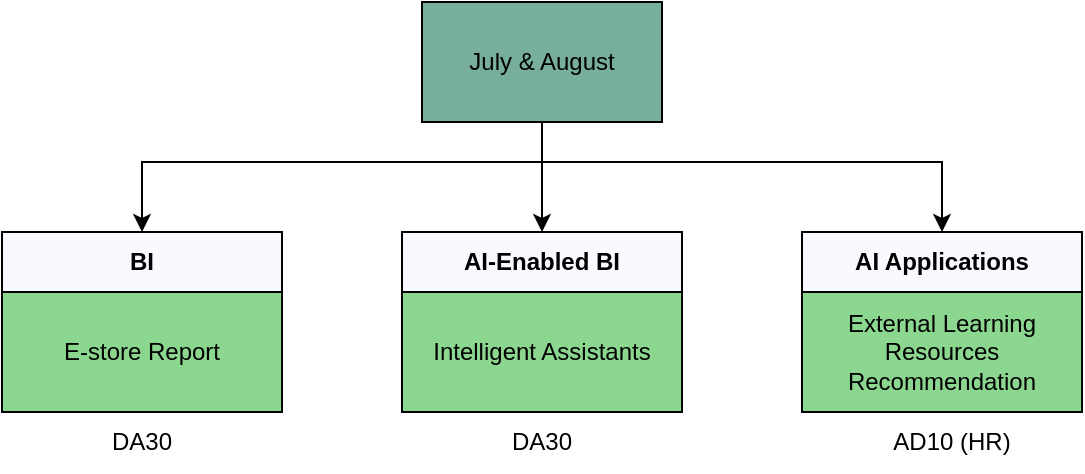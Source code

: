 <mxfile version="24.7.7">
  <diagram name="Page-1" id="Z8hETCGOK5S6t_2NCr5Q">
    <mxGraphModel dx="794" dy="446" grid="1" gridSize="10" guides="1" tooltips="1" connect="1" arrows="1" fold="1" page="1" pageScale="1" pageWidth="850" pageHeight="1100" math="0" shadow="0">
      <root>
        <mxCell id="0" />
        <mxCell id="1" parent="0" />
        <mxCell id="FUNJFnEwx6fy59qMaxHP-31" value="" style="edgeStyle=orthogonalEdgeStyle;rounded=0;orthogonalLoop=1;jettySize=auto;html=1;entryX=0.5;entryY=0;entryDx=0;entryDy=0;" edge="1" parent="1" source="FUNJFnEwx6fy59qMaxHP-34" target="FUNJFnEwx6fy59qMaxHP-37">
          <mxGeometry relative="1" as="geometry" />
        </mxCell>
        <mxCell id="FUNJFnEwx6fy59qMaxHP-32" style="edgeStyle=orthogonalEdgeStyle;rounded=0;orthogonalLoop=1;jettySize=auto;html=1;entryX=0.5;entryY=0;entryDx=0;entryDy=0;" edge="1" parent="1" source="FUNJFnEwx6fy59qMaxHP-34" target="FUNJFnEwx6fy59qMaxHP-35">
          <mxGeometry relative="1" as="geometry">
            <Array as="points">
              <mxPoint x="400" y="140" />
              <mxPoint x="200" y="140" />
            </Array>
          </mxGeometry>
        </mxCell>
        <mxCell id="FUNJFnEwx6fy59qMaxHP-33" style="edgeStyle=orthogonalEdgeStyle;rounded=0;orthogonalLoop=1;jettySize=auto;html=1;entryX=0.5;entryY=0;entryDx=0;entryDy=0;" edge="1" parent="1" source="FUNJFnEwx6fy59qMaxHP-34" target="FUNJFnEwx6fy59qMaxHP-39">
          <mxGeometry relative="1" as="geometry">
            <Array as="points">
              <mxPoint x="400" y="140" />
              <mxPoint x="600" y="140" />
            </Array>
          </mxGeometry>
        </mxCell>
        <mxCell id="FUNJFnEwx6fy59qMaxHP-34" value="July &amp;amp; August" style="rounded=0;whiteSpace=wrap;html=1;align=center;fillColor=#77AF9C;strokeColor=#000000;gradientColor=none;" vertex="1" parent="1">
          <mxGeometry x="340" y="60" width="120" height="60" as="geometry" />
        </mxCell>
        <mxCell id="FUNJFnEwx6fy59qMaxHP-35" value="&lt;b&gt;BI&lt;/b&gt;" style="swimlane;fontStyle=0;childLayout=stackLayout;horizontal=1;startSize=30;horizontalStack=0;resizeParent=1;resizeParentMax=0;resizeLast=0;collapsible=1;marginBottom=0;whiteSpace=wrap;html=1;fillColor=#F8FAFF;" vertex="1" parent="1">
          <mxGeometry x="130" y="175" width="140" height="90" as="geometry">
            <mxRectangle x="150" y="160" width="50" height="30" as="alternateBounds" />
          </mxGeometry>
        </mxCell>
        <mxCell id="FUNJFnEwx6fy59qMaxHP-36" value="&lt;font color=&quot;#000000&quot;&gt;E-store Report&lt;/font&gt;" style="text;strokeColor=default;fillColor=#8CD790;align=center;verticalAlign=middle;spacingLeft=4;spacingRight=4;overflow=hidden;points=[[0,0.5],[1,0.5]];portConstraint=eastwest;rotatable=0;whiteSpace=wrap;html=1;fontColor=#ffffff;" vertex="1" parent="FUNJFnEwx6fy59qMaxHP-35">
          <mxGeometry y="30" width="140" height="60" as="geometry" />
        </mxCell>
        <mxCell id="FUNJFnEwx6fy59qMaxHP-37" value="&lt;b&gt;AI-Enabled BI&lt;/b&gt;" style="swimlane;fontStyle=0;childLayout=stackLayout;horizontal=1;startSize=30;horizontalStack=0;resizeParent=1;resizeParentMax=0;resizeLast=0;collapsible=1;marginBottom=0;whiteSpace=wrap;html=1;fillColor=#F8FAFF;" vertex="1" parent="1">
          <mxGeometry x="330" y="175" width="140" height="90" as="geometry">
            <mxRectangle x="150" y="160" width="50" height="30" as="alternateBounds" />
          </mxGeometry>
        </mxCell>
        <mxCell id="FUNJFnEwx6fy59qMaxHP-38" value="&lt;font color=&quot;#000000&quot;&gt;Intelligent Assistants&lt;/font&gt;" style="text;strokeColor=#000000;fillColor=#8CD790;align=center;verticalAlign=middle;spacingLeft=4;spacingRight=4;overflow=hidden;points=[[0,0.5],[1,0.5]];portConstraint=eastwest;rotatable=0;whiteSpace=wrap;html=1;fontColor=#ffffff;" vertex="1" parent="FUNJFnEwx6fy59qMaxHP-37">
          <mxGeometry y="30" width="140" height="60" as="geometry" />
        </mxCell>
        <mxCell id="FUNJFnEwx6fy59qMaxHP-39" value="&lt;b&gt;AI Applications&lt;/b&gt;" style="swimlane;fontStyle=0;childLayout=stackLayout;horizontal=1;startSize=30;horizontalStack=0;resizeParent=1;resizeParentMax=0;resizeLast=0;collapsible=1;marginBottom=0;whiteSpace=wrap;html=1;fillColor=#F8FAFF;" vertex="1" parent="1">
          <mxGeometry x="530" y="175" width="140" height="90" as="geometry">
            <mxRectangle x="150" y="160" width="50" height="30" as="alternateBounds" />
          </mxGeometry>
        </mxCell>
        <mxCell id="FUNJFnEwx6fy59qMaxHP-40" value="&lt;div&gt;External Learning Resources Recommendation&lt;/div&gt;" style="text;strokeColor=#000000;fillColor=#8CD790;align=center;verticalAlign=middle;spacingLeft=4;spacingRight=4;overflow=hidden;points=[[0,0.5],[1,0.5]];portConstraint=eastwest;rotatable=0;whiteSpace=wrap;html=1;" vertex="1" parent="FUNJFnEwx6fy59qMaxHP-39">
          <mxGeometry y="30" width="140" height="60" as="geometry" />
        </mxCell>
        <mxCell id="FUNJFnEwx6fy59qMaxHP-41" value="DA30" style="text;html=1;align=center;verticalAlign=middle;whiteSpace=wrap;rounded=0;" vertex="1" parent="1">
          <mxGeometry x="170" y="265" width="60" height="30" as="geometry" />
        </mxCell>
        <mxCell id="FUNJFnEwx6fy59qMaxHP-42" value="DA30" style="text;html=1;align=center;verticalAlign=middle;whiteSpace=wrap;rounded=0;" vertex="1" parent="1">
          <mxGeometry x="370" y="265" width="60" height="30" as="geometry" />
        </mxCell>
        <mxCell id="FUNJFnEwx6fy59qMaxHP-43" value="AD10 (HR)" style="text;html=1;align=center;verticalAlign=middle;whiteSpace=wrap;rounded=0;" vertex="1" parent="1">
          <mxGeometry x="570" y="265" width="70" height="30" as="geometry" />
        </mxCell>
      </root>
    </mxGraphModel>
  </diagram>
</mxfile>
